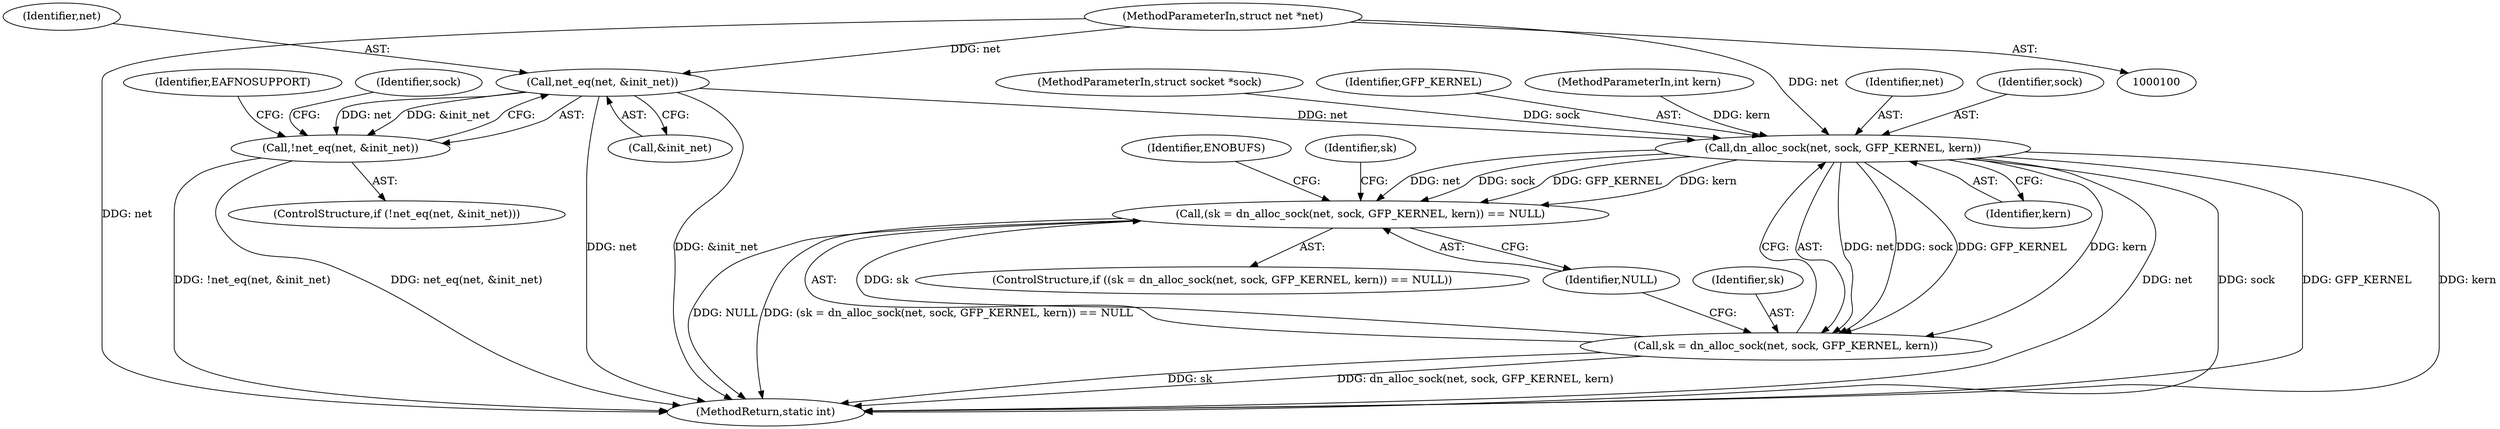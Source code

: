 digraph "0_linux_79462ad02e861803b3840cc782248c7359451cd9_0@pointer" {
"1000101" [label="(MethodParameterIn,struct net *net)"];
"1000120" [label="(Call,net_eq(net, &init_net))"];
"1000119" [label="(Call,!net_eq(net, &init_net))"];
"1000151" [label="(Call,dn_alloc_sock(net, sock, GFP_KERNEL, kern))"];
"1000148" [label="(Call,(sk = dn_alloc_sock(net, sock, GFP_KERNEL, kern)) == NULL)"];
"1000149" [label="(Call,sk = dn_alloc_sock(net, sock, GFP_KERNEL, kern))"];
"1000156" [label="(Identifier,NULL)"];
"1000150" [label="(Identifier,sk)"];
"1000118" [label="(ControlStructure,if (!net_eq(net, &init_net)))"];
"1000155" [label="(Identifier,kern)"];
"1000152" [label="(Identifier,net)"];
"1000119" [label="(Call,!net_eq(net, &init_net))"];
"1000159" [label="(Identifier,ENOBUFS)"];
"1000120" [label="(Call,net_eq(net, &init_net))"];
"1000162" [label="(Identifier,sk)"];
"1000129" [label="(Identifier,sock)"];
"1000126" [label="(Identifier,EAFNOSUPPORT)"];
"1000121" [label="(Identifier,net)"];
"1000101" [label="(MethodParameterIn,struct net *net)"];
"1000148" [label="(Call,(sk = dn_alloc_sock(net, sock, GFP_KERNEL, kern)) == NULL)"];
"1000149" [label="(Call,sk = dn_alloc_sock(net, sock, GFP_KERNEL, kern))"];
"1000153" [label="(Identifier,sock)"];
"1000102" [label="(MethodParameterIn,struct socket *sock)"];
"1000154" [label="(Identifier,GFP_KERNEL)"];
"1000122" [label="(Call,&init_net)"];
"1000147" [label="(ControlStructure,if ((sk = dn_alloc_sock(net, sock, GFP_KERNEL, kern)) == NULL))"];
"1000167" [label="(MethodReturn,static int)"];
"1000104" [label="(MethodParameterIn,int kern)"];
"1000151" [label="(Call,dn_alloc_sock(net, sock, GFP_KERNEL, kern))"];
"1000101" -> "1000100"  [label="AST: "];
"1000101" -> "1000167"  [label="DDG: net"];
"1000101" -> "1000120"  [label="DDG: net"];
"1000101" -> "1000151"  [label="DDG: net"];
"1000120" -> "1000119"  [label="AST: "];
"1000120" -> "1000122"  [label="CFG: "];
"1000121" -> "1000120"  [label="AST: "];
"1000122" -> "1000120"  [label="AST: "];
"1000119" -> "1000120"  [label="CFG: "];
"1000120" -> "1000167"  [label="DDG: net"];
"1000120" -> "1000167"  [label="DDG: &init_net"];
"1000120" -> "1000119"  [label="DDG: net"];
"1000120" -> "1000119"  [label="DDG: &init_net"];
"1000120" -> "1000151"  [label="DDG: net"];
"1000119" -> "1000118"  [label="AST: "];
"1000126" -> "1000119"  [label="CFG: "];
"1000129" -> "1000119"  [label="CFG: "];
"1000119" -> "1000167"  [label="DDG: !net_eq(net, &init_net)"];
"1000119" -> "1000167"  [label="DDG: net_eq(net, &init_net)"];
"1000151" -> "1000149"  [label="AST: "];
"1000151" -> "1000155"  [label="CFG: "];
"1000152" -> "1000151"  [label="AST: "];
"1000153" -> "1000151"  [label="AST: "];
"1000154" -> "1000151"  [label="AST: "];
"1000155" -> "1000151"  [label="AST: "];
"1000149" -> "1000151"  [label="CFG: "];
"1000151" -> "1000167"  [label="DDG: net"];
"1000151" -> "1000167"  [label="DDG: sock"];
"1000151" -> "1000167"  [label="DDG: GFP_KERNEL"];
"1000151" -> "1000167"  [label="DDG: kern"];
"1000151" -> "1000148"  [label="DDG: net"];
"1000151" -> "1000148"  [label="DDG: sock"];
"1000151" -> "1000148"  [label="DDG: GFP_KERNEL"];
"1000151" -> "1000148"  [label="DDG: kern"];
"1000151" -> "1000149"  [label="DDG: net"];
"1000151" -> "1000149"  [label="DDG: sock"];
"1000151" -> "1000149"  [label="DDG: GFP_KERNEL"];
"1000151" -> "1000149"  [label="DDG: kern"];
"1000102" -> "1000151"  [label="DDG: sock"];
"1000104" -> "1000151"  [label="DDG: kern"];
"1000148" -> "1000147"  [label="AST: "];
"1000148" -> "1000156"  [label="CFG: "];
"1000149" -> "1000148"  [label="AST: "];
"1000156" -> "1000148"  [label="AST: "];
"1000159" -> "1000148"  [label="CFG: "];
"1000162" -> "1000148"  [label="CFG: "];
"1000148" -> "1000167"  [label="DDG: (sk = dn_alloc_sock(net, sock, GFP_KERNEL, kern)) == NULL"];
"1000148" -> "1000167"  [label="DDG: NULL"];
"1000149" -> "1000148"  [label="DDG: sk"];
"1000150" -> "1000149"  [label="AST: "];
"1000156" -> "1000149"  [label="CFG: "];
"1000149" -> "1000167"  [label="DDG: dn_alloc_sock(net, sock, GFP_KERNEL, kern)"];
"1000149" -> "1000167"  [label="DDG: sk"];
}
